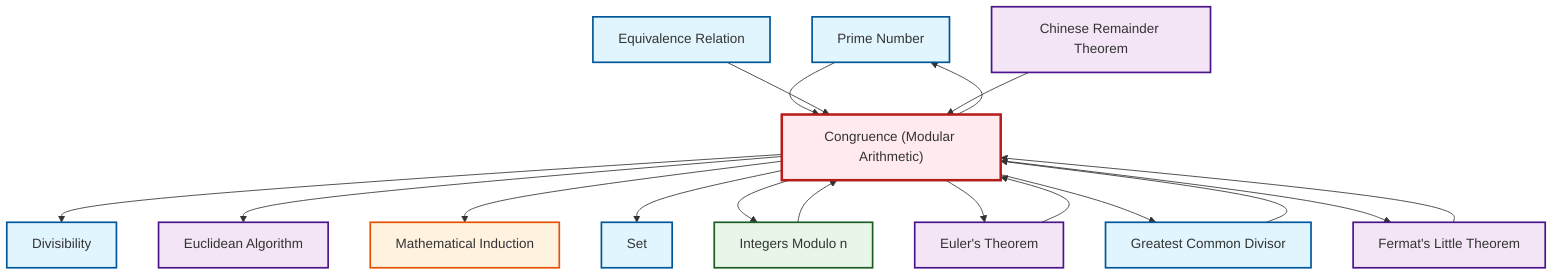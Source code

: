 graph TD
    classDef definition fill:#e1f5fe,stroke:#01579b,stroke-width:2px
    classDef theorem fill:#f3e5f5,stroke:#4a148c,stroke-width:2px
    classDef axiom fill:#fff3e0,stroke:#e65100,stroke-width:2px
    classDef example fill:#e8f5e9,stroke:#1b5e20,stroke-width:2px
    classDef current fill:#ffebee,stroke:#b71c1c,stroke-width:3px
    thm-euclidean-algorithm["Euclidean Algorithm"]:::theorem
    def-divisibility["Divisibility"]:::definition
    def-set["Set"]:::definition
    ax-induction["Mathematical Induction"]:::axiom
    def-prime["Prime Number"]:::definition
    def-equivalence-relation["Equivalence Relation"]:::definition
    ex-quotient-integers-mod-n["Integers Modulo n"]:::example
    thm-fermat-little["Fermat's Little Theorem"]:::theorem
    thm-euler["Euler's Theorem"]:::theorem
    def-congruence["Congruence (Modular Arithmetic)"]:::definition
    def-gcd["Greatest Common Divisor"]:::definition
    thm-chinese-remainder["Chinese Remainder Theorem"]:::theorem
    def-congruence --> def-divisibility
    def-prime --> def-congruence
    def-equivalence-relation --> def-congruence
    def-congruence --> thm-euclidean-algorithm
    ex-quotient-integers-mod-n --> def-congruence
    def-gcd --> def-congruence
    def-congruence --> ax-induction
    def-congruence --> def-set
    def-congruence --> ex-quotient-integers-mod-n
    thm-chinese-remainder --> def-congruence
    def-congruence --> def-prime
    def-congruence --> thm-euler
    thm-fermat-little --> def-congruence
    def-congruence --> def-gcd
    def-congruence --> thm-fermat-little
    thm-euler --> def-congruence
    class def-congruence current
